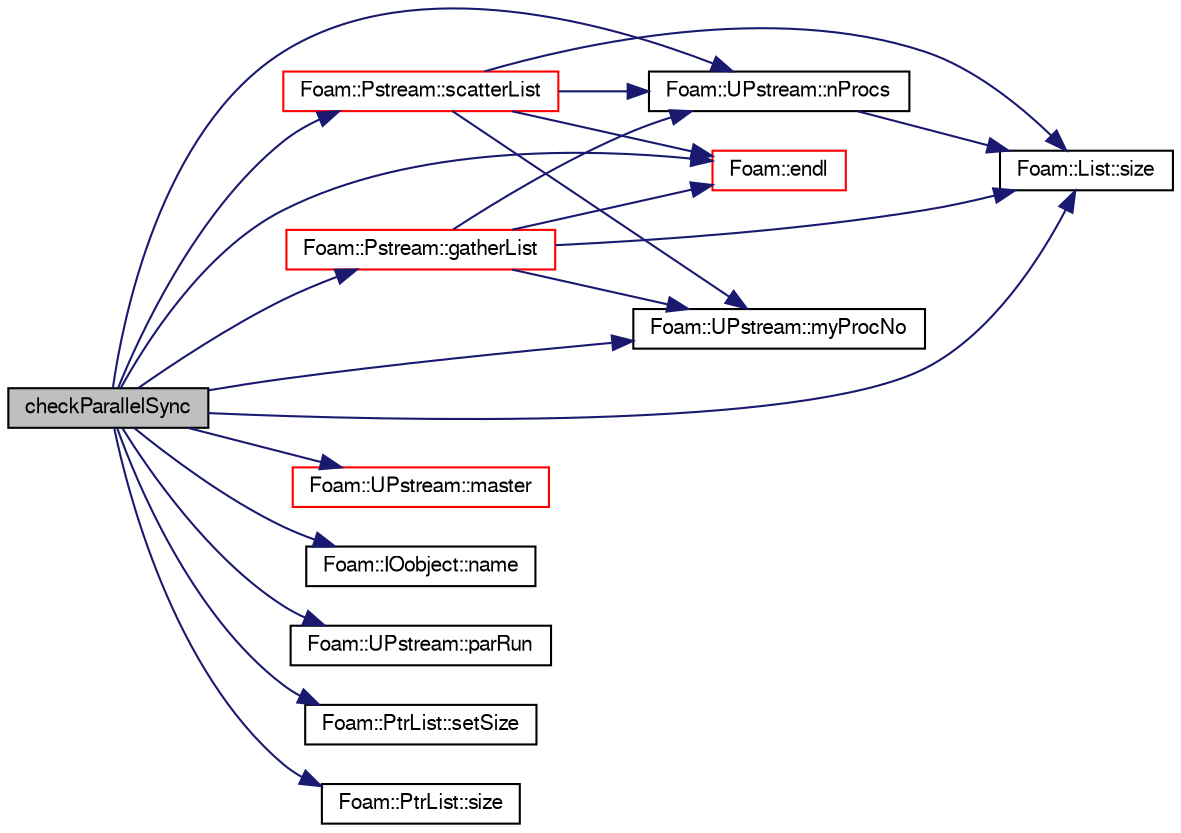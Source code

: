 digraph "checkParallelSync"
{
  bgcolor="transparent";
  edge [fontname="FreeSans",fontsize="10",labelfontname="FreeSans",labelfontsize="10"];
  node [fontname="FreeSans",fontsize="10",shape=record];
  rankdir="LR";
  Node5090 [label="checkParallelSync",height=0.2,width=0.4,color="black", fillcolor="grey75", style="filled", fontcolor="black"];
  Node5090 -> Node5091 [color="midnightblue",fontsize="10",style="solid",fontname="FreeSans"];
  Node5091 [label="Foam::endl",height=0.2,width=0.4,color="red",URL="$a21124.html#a2db8fe02a0d3909e9351bb4275b23ce4",tooltip="Add newline and flush stream. "];
  Node5090 -> Node5093 [color="midnightblue",fontsize="10",style="solid",fontname="FreeSans"];
  Node5093 [label="Foam::Pstream::gatherList",height=0.2,width=0.4,color="red",URL="$a26250.html#afbdf64fb42cd760690d51a9a321792d9",tooltip="Gather data but keep individual values separate. "];
  Node5093 -> Node5094 [color="midnightblue",fontsize="10",style="solid",fontname="FreeSans"];
  Node5094 [label="Foam::UPstream::nProcs",height=0.2,width=0.4,color="black",URL="$a26270.html#aada0e04d8127eda8ee95be0772754a4f",tooltip="Number of processes in parallel run. "];
  Node5094 -> Node5095 [color="midnightblue",fontsize="10",style="solid",fontname="FreeSans"];
  Node5095 [label="Foam::List::size",height=0.2,width=0.4,color="black",URL="$a25694.html#a8a5f6fa29bd4b500caf186f60245b384",tooltip="Override size to be inconsistent with allocated storage. "];
  Node5093 -> Node5095 [color="midnightblue",fontsize="10",style="solid",fontname="FreeSans"];
  Node5093 -> Node5137 [color="midnightblue",fontsize="10",style="solid",fontname="FreeSans"];
  Node5137 [label="Foam::UPstream::myProcNo",height=0.2,width=0.4,color="black",URL="$a26270.html#afc74d89573de32a3032c916f8cdd1733",tooltip="Number of this process (starting from masterNo() = 0) "];
  Node5093 -> Node5091 [color="midnightblue",fontsize="10",style="solid",fontname="FreeSans"];
  Node5090 -> Node5145 [color="midnightblue",fontsize="10",style="solid",fontname="FreeSans"];
  Node5145 [label="Foam::UPstream::master",height=0.2,width=0.4,color="red",URL="$a26270.html#a36af549940a0aae3733774649594489f",tooltip="Am I the master process. "];
  Node5090 -> Node5137 [color="midnightblue",fontsize="10",style="solid",fontname="FreeSans"];
  Node5090 -> Node5147 [color="midnightblue",fontsize="10",style="solid",fontname="FreeSans"];
  Node5147 [label="Foam::IOobject::name",height=0.2,width=0.4,color="black",URL="$a26142.html#acc80e00a8ac919288fb55bd14cc88bf6",tooltip="Return name. "];
  Node5090 -> Node5094 [color="midnightblue",fontsize="10",style="solid",fontname="FreeSans"];
  Node5090 -> Node5118 [color="midnightblue",fontsize="10",style="solid",fontname="FreeSans"];
  Node5118 [label="Foam::UPstream::parRun",height=0.2,width=0.4,color="black",URL="$a26270.html#adbb27f04b5705440fb8b09f278059011",tooltip="Is this a parallel run? "];
  Node5090 -> Node5148 [color="midnightblue",fontsize="10",style="solid",fontname="FreeSans"];
  Node5148 [label="Foam::Pstream::scatterList",height=0.2,width=0.4,color="red",URL="$a26250.html#a23c38ee54f04c9d53a327db9edbdb7f0",tooltip="Scatter data. Reverse of gatherList. "];
  Node5148 -> Node5094 [color="midnightblue",fontsize="10",style="solid",fontname="FreeSans"];
  Node5148 -> Node5095 [color="midnightblue",fontsize="10",style="solid",fontname="FreeSans"];
  Node5148 -> Node5137 [color="midnightblue",fontsize="10",style="solid",fontname="FreeSans"];
  Node5148 -> Node5091 [color="midnightblue",fontsize="10",style="solid",fontname="FreeSans"];
  Node5090 -> Node5152 [color="midnightblue",fontsize="10",style="solid",fontname="FreeSans"];
  Node5152 [label="Foam::PtrList::setSize",height=0.2,width=0.4,color="black",URL="$a25914.html#aedb985ffeaf1bdbfeccc2a8730405703",tooltip="Reset size of PtrList. If extending the PtrList, new entries are. "];
  Node5090 -> Node5095 [color="midnightblue",fontsize="10",style="solid",fontname="FreeSans"];
  Node5090 -> Node5153 [color="midnightblue",fontsize="10",style="solid",fontname="FreeSans"];
  Node5153 [label="Foam::PtrList::size",height=0.2,width=0.4,color="black",URL="$a25914.html#a47b3bf30da1eb3ab8076b5fbe00e0494",tooltip="Return the number of elements in the PtrList. "];
}
